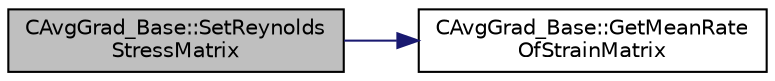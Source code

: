 digraph "CAvgGrad_Base::SetReynoldsStressMatrix"
{
  edge [fontname="Helvetica",fontsize="10",labelfontname="Helvetica",labelfontsize="10"];
  node [fontname="Helvetica",fontsize="10",shape=record];
  rankdir="LR";
  Node44 [label="CAvgGrad_Base::SetReynolds\lStressMatrix",height=0.2,width=0.4,color="black", fillcolor="grey75", style="filled", fontcolor="black"];
  Node44 -> Node45 [color="midnightblue",fontsize="10",style="solid",fontname="Helvetica"];
  Node45 [label="CAvgGrad_Base::GetMeanRate\lOfStrainMatrix",height=0.2,width=0.4,color="black", fillcolor="white", style="filled",URL="$class_c_avg_grad___base.html#adbd319d8eedb2de5e0c1432eb35fade0",tooltip="Get the mean rate of strain matrix based on velocity gradients. "];
}

